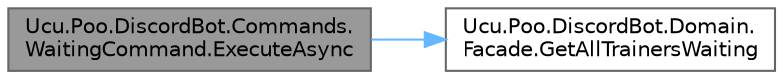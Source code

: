 digraph "Ucu.Poo.DiscordBot.Commands.WaitingCommand.ExecuteAsync"
{
 // INTERACTIVE_SVG=YES
 // LATEX_PDF_SIZE
  bgcolor="transparent";
  edge [fontname=Helvetica,fontsize=10,labelfontname=Helvetica,labelfontsize=10];
  node [fontname=Helvetica,fontsize=10,shape=box,height=0.2,width=0.4];
  rankdir="LR";
  Node1 [id="Node000001",label="Ucu.Poo.DiscordBot.Commands.\lWaitingCommand.ExecuteAsync",height=0.2,width=0.4,color="gray40", fillcolor="grey60", style="filled", fontcolor="black",tooltip="Implementa el comando 'waitinglist'. Este comando muestra la lista de jugadores esperando para jugar."];
  Node1 -> Node2 [id="edge1_Node000001_Node000002",color="steelblue1",style="solid",tooltip=" "];
  Node2 [id="Node000002",label="Ucu.Poo.DiscordBot.Domain.\lFacade.GetAllTrainersWaiting",height=0.2,width=0.4,color="grey40", fillcolor="white", style="filled",URL="$classUcu_1_1Poo_1_1DiscordBot_1_1Domain_1_1Facade.html#a15b3b1fcceca0d79806e76ff4f6df547",tooltip="Obtiene la lista de jugadores esperando."];
}
